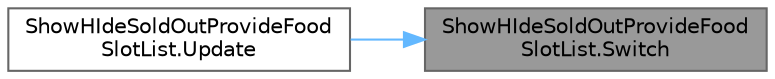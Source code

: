 digraph "ShowHIdeSoldOutProvideFoodSlotList.Switch"
{
 // LATEX_PDF_SIZE
  bgcolor="transparent";
  edge [fontname=Helvetica,fontsize=10,labelfontname=Helvetica,labelfontsize=10];
  node [fontname=Helvetica,fontsize=10,shape=box,height=0.2,width=0.4];
  rankdir="RL";
  Node1 [id="Node000001",label="ShowHIdeSoldOutProvideFood\lSlotList.Switch",height=0.2,width=0.4,color="gray40", fillcolor="grey60", style="filled", fontcolor="black",tooltip=" "];
  Node1 -> Node2 [id="edge1_Node000001_Node000002",dir="back",color="steelblue1",style="solid",tooltip=" "];
  Node2 [id="Node000002",label="ShowHIdeSoldOutProvideFood\lSlotList.Update",height=0.2,width=0.4,color="grey40", fillcolor="white", style="filled",URL="$class_show_h_ide_sold_out_provide_food_slot_list.html#ae6f4a6519db5cdbaef61abec9e80b190",tooltip=" "];
}
